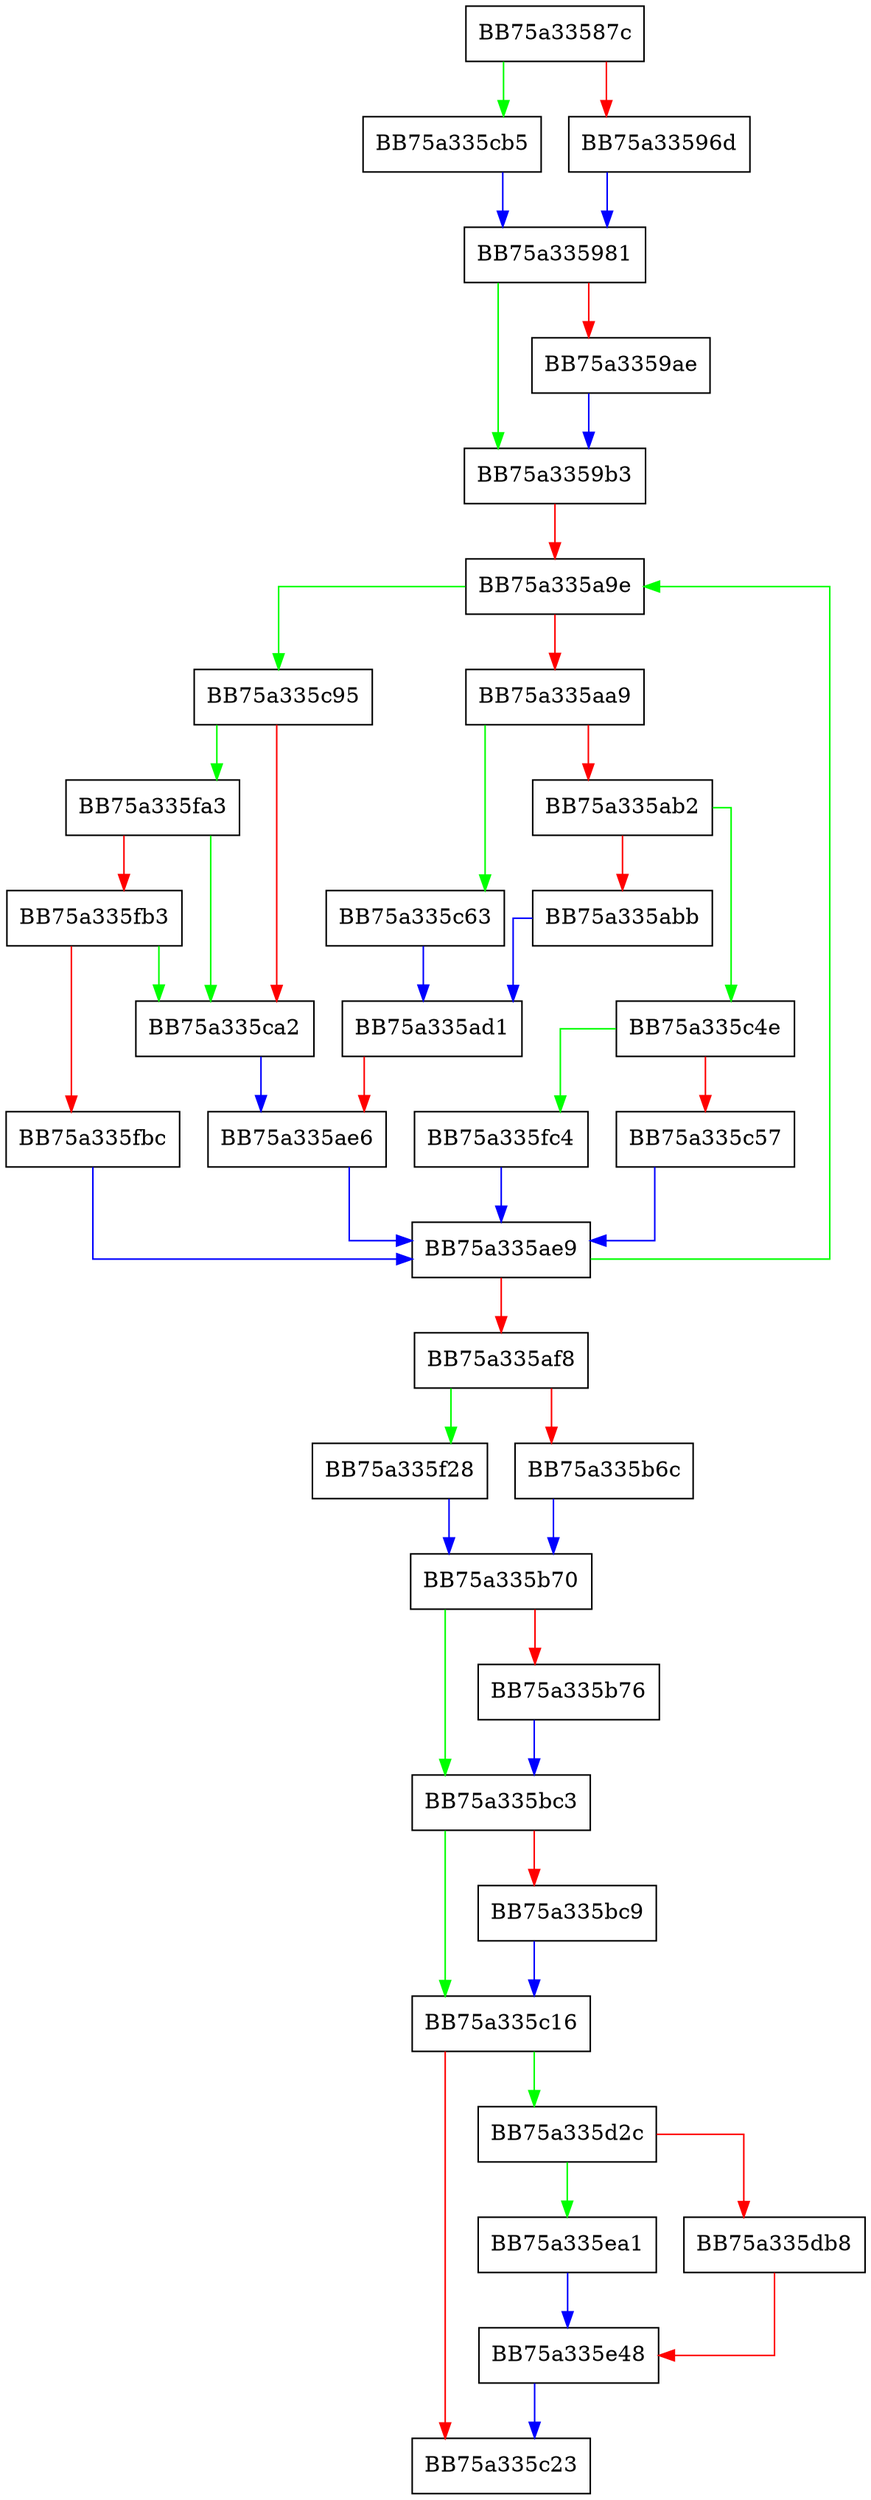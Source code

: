 digraph string_op {
  node [shape="box"];
  graph [splines=ortho];
  BB75a33587c -> BB75a335cb5 [color="green"];
  BB75a33587c -> BB75a33596d [color="red"];
  BB75a33596d -> BB75a335981 [color="blue"];
  BB75a335981 -> BB75a3359b3 [color="green"];
  BB75a335981 -> BB75a3359ae [color="red"];
  BB75a3359ae -> BB75a3359b3 [color="blue"];
  BB75a3359b3 -> BB75a335a9e [color="red"];
  BB75a335a9e -> BB75a335c95 [color="green"];
  BB75a335a9e -> BB75a335aa9 [color="red"];
  BB75a335aa9 -> BB75a335c63 [color="green"];
  BB75a335aa9 -> BB75a335ab2 [color="red"];
  BB75a335ab2 -> BB75a335c4e [color="green"];
  BB75a335ab2 -> BB75a335abb [color="red"];
  BB75a335abb -> BB75a335ad1 [color="blue"];
  BB75a335ad1 -> BB75a335ae6 [color="red"];
  BB75a335ae6 -> BB75a335ae9 [color="blue"];
  BB75a335ae9 -> BB75a335a9e [color="green"];
  BB75a335ae9 -> BB75a335af8 [color="red"];
  BB75a335af8 -> BB75a335f28 [color="green"];
  BB75a335af8 -> BB75a335b6c [color="red"];
  BB75a335b6c -> BB75a335b70 [color="blue"];
  BB75a335b70 -> BB75a335bc3 [color="green"];
  BB75a335b70 -> BB75a335b76 [color="red"];
  BB75a335b76 -> BB75a335bc3 [color="blue"];
  BB75a335bc3 -> BB75a335c16 [color="green"];
  BB75a335bc3 -> BB75a335bc9 [color="red"];
  BB75a335bc9 -> BB75a335c16 [color="blue"];
  BB75a335c16 -> BB75a335d2c [color="green"];
  BB75a335c16 -> BB75a335c23 [color="red"];
  BB75a335c4e -> BB75a335fc4 [color="green"];
  BB75a335c4e -> BB75a335c57 [color="red"];
  BB75a335c57 -> BB75a335ae9 [color="blue"];
  BB75a335c63 -> BB75a335ad1 [color="blue"];
  BB75a335c95 -> BB75a335fa3 [color="green"];
  BB75a335c95 -> BB75a335ca2 [color="red"];
  BB75a335ca2 -> BB75a335ae6 [color="blue"];
  BB75a335cb5 -> BB75a335981 [color="blue"];
  BB75a335d2c -> BB75a335ea1 [color="green"];
  BB75a335d2c -> BB75a335db8 [color="red"];
  BB75a335db8 -> BB75a335e48 [color="red"];
  BB75a335e48 -> BB75a335c23 [color="blue"];
  BB75a335ea1 -> BB75a335e48 [color="blue"];
  BB75a335f28 -> BB75a335b70 [color="blue"];
  BB75a335fa3 -> BB75a335ca2 [color="green"];
  BB75a335fa3 -> BB75a335fb3 [color="red"];
  BB75a335fb3 -> BB75a335ca2 [color="green"];
  BB75a335fb3 -> BB75a335fbc [color="red"];
  BB75a335fbc -> BB75a335ae9 [color="blue"];
  BB75a335fc4 -> BB75a335ae9 [color="blue"];
}